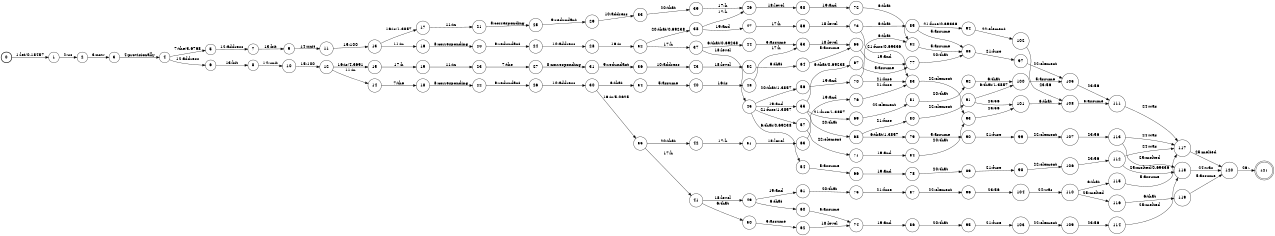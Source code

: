 digraph FST {
rankdir = LR;
size = "8.5,11";
label = "";
center = 1;
orientation = Portrait;
ranksep = "0.4";
nodesep = "0.25";
0 [label = "0", shape = circle, style = bold, fontsize = 14]
	0 -> 1 [label = "1:let/0.18457", fontsize = 14];
1 [label = "1", shape = circle, style = solid, fontsize = 14]
	1 -> 2 [label = "2:us", fontsize = 14];
2 [label = "2", shape = circle, style = solid, fontsize = 14]
	2 -> 3 [label = "3:now", fontsize = 14];
3 [label = "3", shape = circle, style = solid, fontsize = 14]
	3 -> 4 [label = "4:provisionally", fontsize = 14];
4 [label = "4", shape = circle, style = solid, fontsize = 14]
	4 -> 5 [label = "7:the/3.6768", fontsize = 14];
	4 -> 6 [label = "12:address", fontsize = 14];
5 [label = "5", shape = circle, style = solid, fontsize = 14]
	5 -> 7 [label = "12:address", fontsize = 14];
6 [label = "6", shape = circle, style = solid, fontsize = 14]
	6 -> 8 [label = "13:bit", fontsize = 14];
7 [label = "7", shape = circle, style = solid, fontsize = 14]
	7 -> 9 [label = "13:bit", fontsize = 14];
8 [label = "8", shape = circle, style = solid, fontsize = 14]
	8 -> 10 [label = "14:unit", fontsize = 14];
9 [label = "9", shape = circle, style = solid, fontsize = 14]
	9 -> 11 [label = "14:unit", fontsize = 14];
10 [label = "10", shape = circle, style = solid, fontsize = 14]
	10 -> 12 [label = "15:100", fontsize = 14];
11 [label = "11", shape = circle, style = solid, fontsize = 14]
	11 -> 13 [label = "15:100", fontsize = 14];
12 [label = "12", shape = circle, style = solid, fontsize = 14]
	12 -> 14 [label = "11:in", fontsize = 14];
	12 -> 15 [label = "16:is/4.3691", fontsize = 14];
13 [label = "13", shape = circle, style = solid, fontsize = 14]
	13 -> 16 [label = "11:in", fontsize = 14];
	13 -> 17 [label = "16:is/1.3857", fontsize = 14];
14 [label = "14", shape = circle, style = solid, fontsize = 14]
	14 -> 18 [label = "7:the", fontsize = 14];
15 [label = "15", shape = circle, style = solid, fontsize = 14]
	15 -> 19 [label = "17:h", fontsize = 14];
16 [label = "16", shape = circle, style = solid, fontsize = 14]
	16 -> 20 [label = "8:corresponding", fontsize = 14];
17 [label = "17", shape = circle, style = solid, fontsize = 14]
	17 -> 21 [label = "11:in", fontsize = 14];
18 [label = "18", shape = circle, style = solid, fontsize = 14]
	18 -> 22 [label = "8:corresponding", fontsize = 14];
19 [label = "19", shape = circle, style = solid, fontsize = 14]
	19 -> 23 [label = "11:in", fontsize = 14];
20 [label = "20", shape = circle, style = solid, fontsize = 14]
	20 -> 24 [label = "9:redundant", fontsize = 14];
21 [label = "21", shape = circle, style = solid, fontsize = 14]
	21 -> 25 [label = "8:corresponding", fontsize = 14];
22 [label = "22", shape = circle, style = solid, fontsize = 14]
	22 -> 26 [label = "9:redundant", fontsize = 14];
23 [label = "23", shape = circle, style = solid, fontsize = 14]
	23 -> 27 [label = "7:the", fontsize = 14];
24 [label = "24", shape = circle, style = solid, fontsize = 14]
	24 -> 28 [label = "10:address", fontsize = 14];
25 [label = "25", shape = circle, style = solid, fontsize = 14]
	25 -> 29 [label = "9:redundant", fontsize = 14];
26 [label = "26", shape = circle, style = solid, fontsize = 14]
	26 -> 30 [label = "10:address", fontsize = 14];
27 [label = "27", shape = circle, style = solid, fontsize = 14]
	27 -> 31 [label = "8:corresponding", fontsize = 14];
28 [label = "28", shape = circle, style = solid, fontsize = 14]
	28 -> 32 [label = "16:is", fontsize = 14];
29 [label = "29", shape = circle, style = solid, fontsize = 14]
	29 -> 33 [label = "10:address", fontsize = 14];
30 [label = "30", shape = circle, style = solid, fontsize = 14]
	30 -> 35 [label = "16:is/5.0625", fontsize = 14];
	30 -> 34 [label = "6:that", fontsize = 14];
31 [label = "31", shape = circle, style = solid, fontsize = 14]
	31 -> 36 [label = "9:redundant", fontsize = 14];
32 [label = "32", shape = circle, style = solid, fontsize = 14]
	32 -> 37 [label = "17:h", fontsize = 14];
	32 -> 38 [label = "20:that/0.69238", fontsize = 14];
33 [label = "33", shape = circle, style = solid, fontsize = 14]
	33 -> 39 [label = "20:that", fontsize = 14];
34 [label = "34", shape = circle, style = solid, fontsize = 14]
	34 -> 40 [label = "5:assume", fontsize = 14];
35 [label = "35", shape = circle, style = solid, fontsize = 14]
	35 -> 41 [label = "17:h", fontsize = 14];
	35 -> 42 [label = "20:that", fontsize = 14];
36 [label = "36", shape = circle, style = solid, fontsize = 14]
	36 -> 43 [label = "10:address", fontsize = 14];
37 [label = "37", shape = circle, style = solid, fontsize = 14]
	37 -> 45 [label = "18:level", fontsize = 14];
	37 -> 44 [label = "6:that/0.69238", fontsize = 14];
38 [label = "38", shape = circle, style = solid, fontsize = 14]
	38 -> 46 [label = "17:h", fontsize = 14];
	38 -> 47 [label = "19:and", fontsize = 14];
39 [label = "39", shape = circle, style = solid, fontsize = 14]
	39 -> 46 [label = "17:h", fontsize = 14];
40 [label = "40", shape = circle, style = solid, fontsize = 14]
	40 -> 48 [label = "16:is", fontsize = 14];
41 [label = "41", shape = circle, style = solid, fontsize = 14]
	41 -> 49 [label = "18:level", fontsize = 14];
	41 -> 50 [label = "6:that", fontsize = 14];
42 [label = "42", shape = circle, style = solid, fontsize = 14]
	42 -> 51 [label = "17:h", fontsize = 14];
43 [label = "43", shape = circle, style = solid, fontsize = 14]
	43 -> 52 [label = "18:level", fontsize = 14];
44 [label = "44", shape = circle, style = solid, fontsize = 14]
	44 -> 53 [label = "5:assume", fontsize = 14];
45 [label = "45", shape = circle, style = solid, fontsize = 14]
	45 -> 55 [label = "19:and", fontsize = 14];
	45 -> 54 [label = "6:that/0.69238", fontsize = 14];
	45 -> 56 [label = "20:that/1.3857", fontsize = 14];
	45 -> 57 [label = "21:fuse/1.3857", fontsize = 14];
46 [label = "46", shape = circle, style = solid, fontsize = 14]
	46 -> 58 [label = "18:level", fontsize = 14];
47 [label = "47", shape = circle, style = solid, fontsize = 14]
	47 -> 59 [label = "17:h", fontsize = 14];
48 [label = "48", shape = circle, style = solid, fontsize = 14]
	48 -> 53 [label = "17:h", fontsize = 14];
49 [label = "49", shape = circle, style = solid, fontsize = 14]
	49 -> 61 [label = "19:and", fontsize = 14];
	49 -> 60 [label = "6:that", fontsize = 14];
50 [label = "50", shape = circle, style = solid, fontsize = 14]
	50 -> 62 [label = "5:assume", fontsize = 14];
51 [label = "51", shape = circle, style = solid, fontsize = 14]
	51 -> 63 [label = "18:level", fontsize = 14];
52 [label = "52", shape = circle, style = solid, fontsize = 14]
	52 -> 64 [label = "6:that", fontsize = 14];
53 [label = "53", shape = circle, style = solid, fontsize = 14]
	53 -> 65 [label = "18:level", fontsize = 14];
54 [label = "54", shape = circle, style = solid, fontsize = 14]
	54 -> 66 [label = "5:assume", fontsize = 14];
55 [label = "55", shape = circle, style = solid, fontsize = 14]
	55 -> 67 [label = "6:that/0.69238", fontsize = 14];
	55 -> 68 [label = "20:that", fontsize = 14];
	55 -> 69 [label = "21:fuse/1.3857", fontsize = 14];
56 [label = "56", shape = circle, style = solid, fontsize = 14]
	56 -> 70 [label = "19:and", fontsize = 14];
57 [label = "57", shape = circle, style = solid, fontsize = 14]
	57 -> 71 [label = "22:element", fontsize = 14];
58 [label = "58", shape = circle, style = solid, fontsize = 14]
	58 -> 72 [label = "19:and", fontsize = 14];
59 [label = "59", shape = circle, style = solid, fontsize = 14]
	59 -> 73 [label = "18:level", fontsize = 14];
60 [label = "60", shape = circle, style = solid, fontsize = 14]
	60 -> 74 [label = "5:assume", fontsize = 14];
61 [label = "61", shape = circle, style = solid, fontsize = 14]
	61 -> 75 [label = "20:that", fontsize = 14];
62 [label = "62", shape = circle, style = solid, fontsize = 14]
	62 -> 74 [label = "18:level", fontsize = 14];
63 [label = "63", shape = circle, style = solid, fontsize = 14]
	63 -> 76 [label = "19:and", fontsize = 14];
64 [label = "64", shape = circle, style = solid, fontsize = 14]
	64 -> 65 [label = "5:assume", fontsize = 14];
65 [label = "65", shape = circle, style = solid, fontsize = 14]
	65 -> 77 [label = "19:and", fontsize = 14];
66 [label = "66", shape = circle, style = solid, fontsize = 14]
	66 -> 78 [label = "19:and", fontsize = 14];
67 [label = "67", shape = circle, style = solid, fontsize = 14]
	67 -> 77 [label = "5:assume", fontsize = 14];
68 [label = "68", shape = circle, style = solid, fontsize = 14]
	68 -> 79 [label = "6:that/1.3857", fontsize = 14];
	68 -> 80 [label = "21:fuse", fontsize = 14];
69 [label = "69", shape = circle, style = solid, fontsize = 14]
	69 -> 81 [label = "22:element", fontsize = 14];
70 [label = "70", shape = circle, style = solid, fontsize = 14]
	70 -> 82 [label = "6:that", fontsize = 14];
	70 -> 83 [label = "21:fuse", fontsize = 14];
71 [label = "71", shape = circle, style = solid, fontsize = 14]
	71 -> 84 [label = "19:and", fontsize = 14];
72 [label = "72", shape = circle, style = solid, fontsize = 14]
	72 -> 82 [label = "6:that", fontsize = 14];
73 [label = "73", shape = circle, style = solid, fontsize = 14]
	73 -> 85 [label = "6:that", fontsize = 14];
	73 -> 83 [label = "21:fuse/0.69336", fontsize = 14];
74 [label = "74", shape = circle, style = solid, fontsize = 14]
	74 -> 86 [label = "19:and", fontsize = 14];
75 [label = "75", shape = circle, style = solid, fontsize = 14]
	75 -> 87 [label = "21:fuse", fontsize = 14];
76 [label = "76", shape = circle, style = solid, fontsize = 14]
	76 -> 83 [label = "21:fuse", fontsize = 14];
77 [label = "77", shape = circle, style = solid, fontsize = 14]
	77 -> 88 [label = "20:that", fontsize = 14];
78 [label = "78", shape = circle, style = solid, fontsize = 14]
	78 -> 89 [label = "20:that", fontsize = 14];
79 [label = "79", shape = circle, style = solid, fontsize = 14]
	79 -> 90 [label = "5:assume", fontsize = 14];
80 [label = "80", shape = circle, style = solid, fontsize = 14]
	80 -> 91 [label = "22:element", fontsize = 14];
81 [label = "81", shape = circle, style = solid, fontsize = 14]
	81 -> 92 [label = "20:that", fontsize = 14];
82 [label = "82", shape = circle, style = solid, fontsize = 14]
	82 -> 88 [label = "5:assume", fontsize = 14];
83 [label = "83", shape = circle, style = solid, fontsize = 14]
	83 -> 93 [label = "22:element", fontsize = 14];
84 [label = "84", shape = circle, style = solid, fontsize = 14]
	84 -> 93 [label = "20:that", fontsize = 14];
85 [label = "85", shape = circle, style = solid, fontsize = 14]
	85 -> 88 [label = "5:assume", fontsize = 14];
	85 -> 94 [label = "21:fuse/0.69336", fontsize = 14];
86 [label = "86", shape = circle, style = solid, fontsize = 14]
	86 -> 95 [label = "20:that", fontsize = 14];
87 [label = "87", shape = circle, style = solid, fontsize = 14]
	87 -> 96 [label = "22:element", fontsize = 14];
88 [label = "88", shape = circle, style = solid, fontsize = 14]
	88 -> 97 [label = "21:fuse", fontsize = 14];
89 [label = "89", shape = circle, style = solid, fontsize = 14]
	89 -> 98 [label = "21:fuse", fontsize = 14];
90 [label = "90", shape = circle, style = solid, fontsize = 14]
	90 -> 99 [label = "21:fuse", fontsize = 14];
91 [label = "91", shape = circle, style = solid, fontsize = 14]
	91 -> 100 [label = "6:that/1.3857", fontsize = 14];
	91 -> 101 [label = "23:56", fontsize = 14];
92 [label = "92", shape = circle, style = solid, fontsize = 14]
	92 -> 100 [label = "6:that", fontsize = 14];
93 [label = "93", shape = circle, style = solid, fontsize = 14]
	93 -> 101 [label = "23:56", fontsize = 14];
94 [label = "94", shape = circle, style = solid, fontsize = 14]
	94 -> 102 [label = "22:element", fontsize = 14];
95 [label = "95", shape = circle, style = solid, fontsize = 14]
	95 -> 103 [label = "21:fuse", fontsize = 14];
96 [label = "96", shape = circle, style = solid, fontsize = 14]
	96 -> 104 [label = "23:56", fontsize = 14];
97 [label = "97", shape = circle, style = solid, fontsize = 14]
	97 -> 105 [label = "22:element", fontsize = 14];
98 [label = "98", shape = circle, style = solid, fontsize = 14]
	98 -> 106 [label = "22:element", fontsize = 14];
99 [label = "99", shape = circle, style = solid, fontsize = 14]
	99 -> 107 [label = "22:element", fontsize = 14];
100 [label = "100", shape = circle, style = solid, fontsize = 14]
	100 -> 105 [label = "5:assume", fontsize = 14];
101 [label = "101", shape = circle, style = solid, fontsize = 14]
	101 -> 108 [label = "6:that", fontsize = 14];
102 [label = "102", shape = circle, style = solid, fontsize = 14]
	102 -> 108 [label = "23:56", fontsize = 14];
103 [label = "103", shape = circle, style = solid, fontsize = 14]
	103 -> 109 [label = "22:element", fontsize = 14];
104 [label = "104", shape = circle, style = solid, fontsize = 14]
	104 -> 110 [label = "24:was", fontsize = 14];
105 [label = "105", shape = circle, style = solid, fontsize = 14]
	105 -> 111 [label = "23:56", fontsize = 14];
106 [label = "106", shape = circle, style = solid, fontsize = 14]
	106 -> 112 [label = "23:56", fontsize = 14];
107 [label = "107", shape = circle, style = solid, fontsize = 14]
	107 -> 113 [label = "23:56", fontsize = 14];
108 [label = "108", shape = circle, style = solid, fontsize = 14]
	108 -> 111 [label = "5:assume", fontsize = 14];
109 [label = "109", shape = circle, style = solid, fontsize = 14]
	109 -> 114 [label = "23:56", fontsize = 14];
110 [label = "110", shape = circle, style = solid, fontsize = 14]
	110 -> 115 [label = "6:that", fontsize = 14];
	110 -> 116 [label = "25:melted", fontsize = 14];
111 [label = "111", shape = circle, style = solid, fontsize = 14]
	111 -> 117 [label = "24:was", fontsize = 14];
112 [label = "112", shape = circle, style = solid, fontsize = 14]
	112 -> 117 [label = "24:was", fontsize = 14];
	112 -> 118 [label = "25:melted/0.69336", fontsize = 14];
113 [label = "113", shape = circle, style = solid, fontsize = 14]
	113 -> 117 [label = "24:was", fontsize = 14];
	113 -> 118 [label = "25:melted", fontsize = 14];
114 [label = "114", shape = circle, style = solid, fontsize = 14]
	114 -> 118 [label = "25:melted", fontsize = 14];
115 [label = "115", shape = circle, style = solid, fontsize = 14]
	115 -> 117 [label = "5:assume", fontsize = 14];
116 [label = "116", shape = circle, style = solid, fontsize = 14]
	116 -> 119 [label = "6:that", fontsize = 14];
117 [label = "117", shape = circle, style = solid, fontsize = 14]
	117 -> 120 [label = "25:melted", fontsize = 14];
118 [label = "118", shape = circle, style = solid, fontsize = 14]
	118 -> 120 [label = "24:was", fontsize = 14];
119 [label = "119", shape = circle, style = solid, fontsize = 14]
	119 -> 120 [label = "5:assume", fontsize = 14];
120 [label = "120", shape = circle, style = solid, fontsize = 14]
	120 -> 121 [label = "26:.", fontsize = 14];
121 [label = "121", shape = doublecircle, style = solid, fontsize = 14]
}
